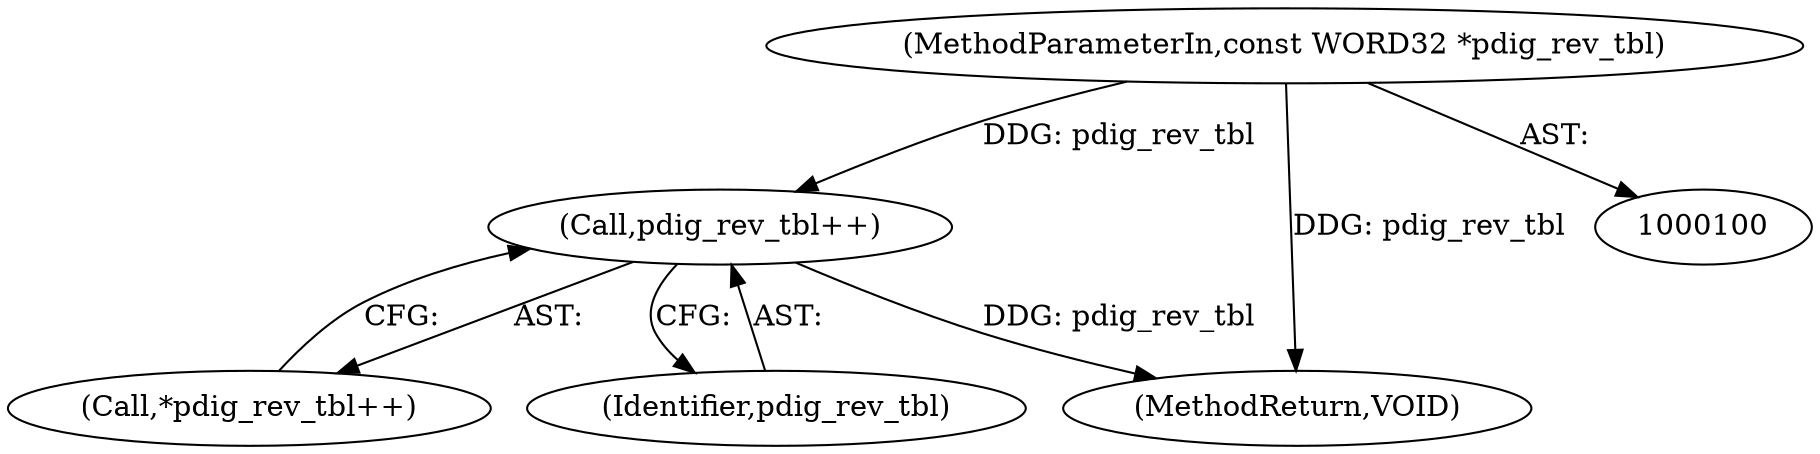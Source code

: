 digraph "0_Android_04e8cd58f075bec5892e369c8deebca9c67e855c@pointer" {
"1000103" [label="(MethodParameterIn,const WORD32 *pdig_rev_tbl)"];
"1000224" [label="(Call,pdig_rev_tbl++)"];
"1000223" [label="(Call,*pdig_rev_tbl++)"];
"1000505" [label="(MethodReturn,VOID)"];
"1000225" [label="(Identifier,pdig_rev_tbl)"];
"1000224" [label="(Call,pdig_rev_tbl++)"];
"1000103" [label="(MethodParameterIn,const WORD32 *pdig_rev_tbl)"];
"1000103" -> "1000100"  [label="AST: "];
"1000103" -> "1000505"  [label="DDG: pdig_rev_tbl"];
"1000103" -> "1000224"  [label="DDG: pdig_rev_tbl"];
"1000224" -> "1000223"  [label="AST: "];
"1000224" -> "1000225"  [label="CFG: "];
"1000225" -> "1000224"  [label="AST: "];
"1000223" -> "1000224"  [label="CFG: "];
"1000224" -> "1000505"  [label="DDG: pdig_rev_tbl"];
}
